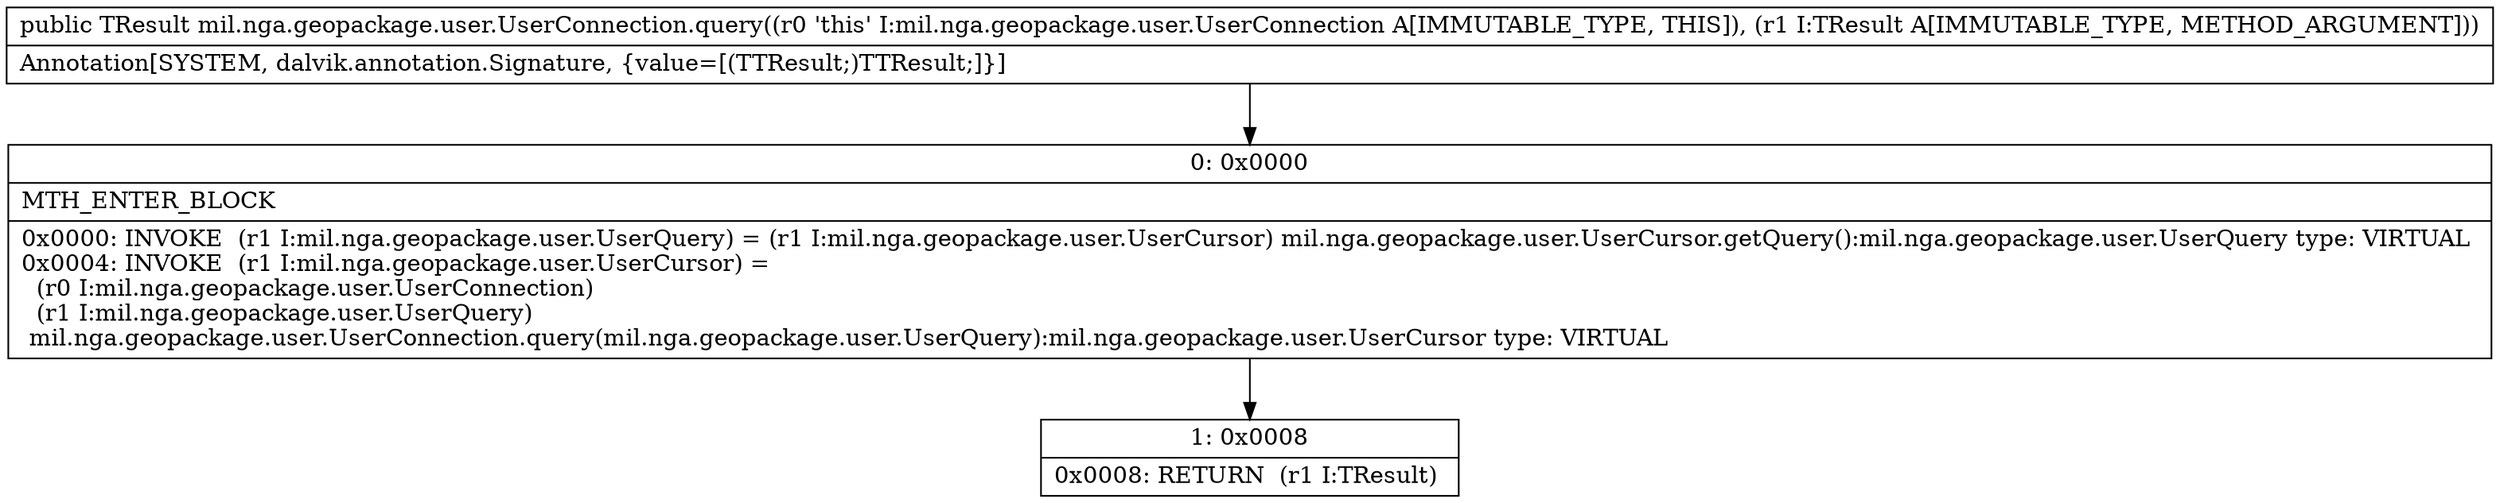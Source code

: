 digraph "CFG formil.nga.geopackage.user.UserConnection.query(Lmil\/nga\/geopackage\/user\/UserCursor;)Lmil\/nga\/geopackage\/user\/UserCursor;" {
Node_0 [shape=record,label="{0\:\ 0x0000|MTH_ENTER_BLOCK\l|0x0000: INVOKE  (r1 I:mil.nga.geopackage.user.UserQuery) = (r1 I:mil.nga.geopackage.user.UserCursor) mil.nga.geopackage.user.UserCursor.getQuery():mil.nga.geopackage.user.UserQuery type: VIRTUAL \l0x0004: INVOKE  (r1 I:mil.nga.geopackage.user.UserCursor) = \l  (r0 I:mil.nga.geopackage.user.UserConnection)\l  (r1 I:mil.nga.geopackage.user.UserQuery)\l mil.nga.geopackage.user.UserConnection.query(mil.nga.geopackage.user.UserQuery):mil.nga.geopackage.user.UserCursor type: VIRTUAL \l}"];
Node_1 [shape=record,label="{1\:\ 0x0008|0x0008: RETURN  (r1 I:TResult) \l}"];
MethodNode[shape=record,label="{public TResult mil.nga.geopackage.user.UserConnection.query((r0 'this' I:mil.nga.geopackage.user.UserConnection A[IMMUTABLE_TYPE, THIS]), (r1 I:TResult A[IMMUTABLE_TYPE, METHOD_ARGUMENT]))  | Annotation[SYSTEM, dalvik.annotation.Signature, \{value=[(TTResult;)TTResult;]\}]\l}"];
MethodNode -> Node_0;
Node_0 -> Node_1;
}

